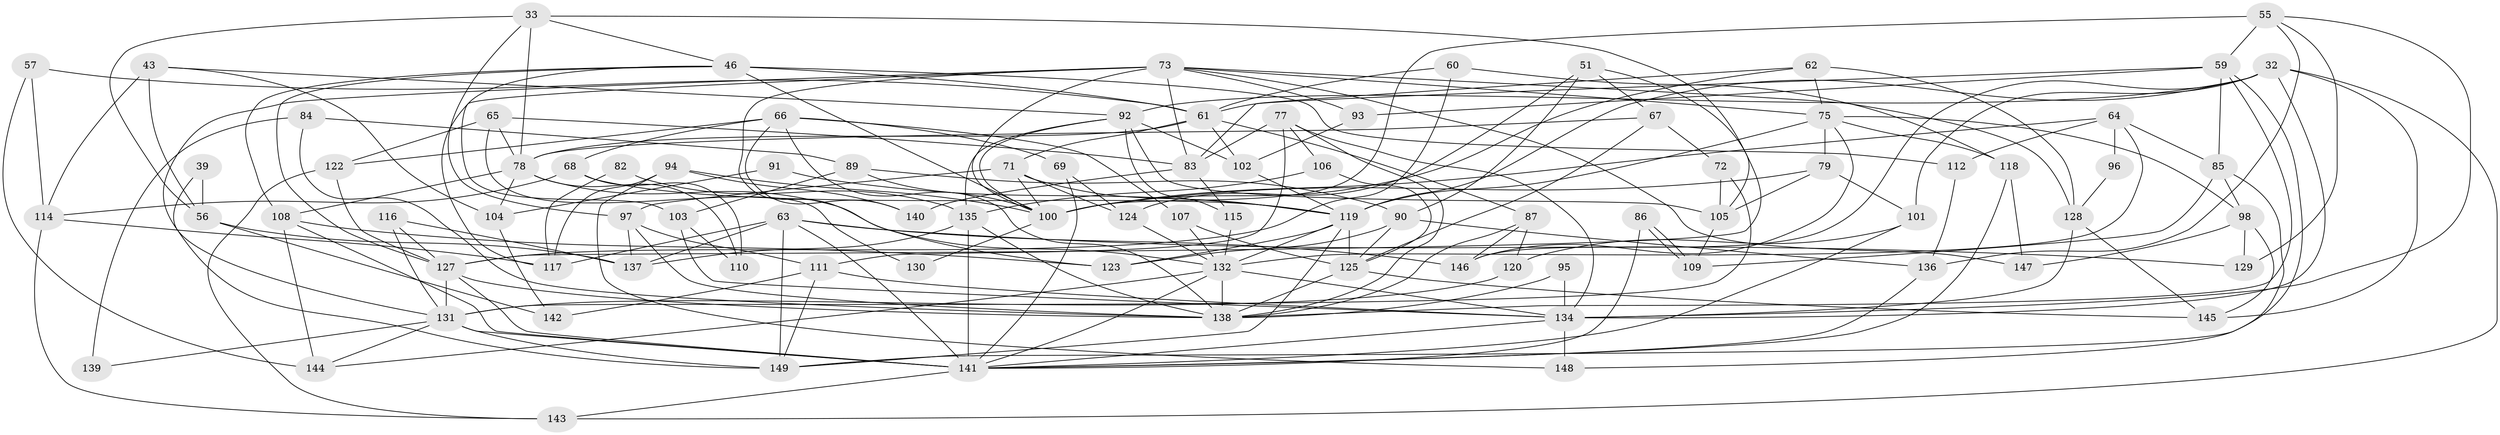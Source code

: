 // original degree distribution, {3: 0.2751677852348993, 5: 0.174496644295302, 2: 0.11409395973154363, 8: 0.006711409395973154, 6: 0.08053691275167785, 4: 0.3087248322147651, 7: 0.03355704697986577, 10: 0.006711409395973154}
// Generated by graph-tools (version 1.1) at 2025/52/03/04/25 21:52:57]
// undirected, 89 vertices, 215 edges
graph export_dot {
graph [start="1"]
  node [color=gray90,style=filled];
  32 [super="+6+24"];
  33 [super="+20"];
  39;
  43 [super="+3"];
  46 [super="+31"];
  51;
  55;
  56;
  57;
  59 [super="+28"];
  60 [super="+15"];
  61 [super="+14"];
  62;
  63 [super="+45+48"];
  64;
  65;
  66;
  67;
  68;
  69 [super="+26"];
  71 [super="+12"];
  72 [super="+13"];
  73 [super="+44"];
  75 [super="+38"];
  77 [super="+1"];
  78 [super="+9"];
  79;
  82;
  83;
  84;
  85;
  86;
  87;
  89;
  90 [super="+50"];
  91;
  92 [super="+37"];
  93;
  94;
  95;
  96;
  97;
  98;
  100 [super="+40+7"];
  101;
  102;
  103;
  104;
  105;
  106;
  107;
  108;
  109;
  110;
  111 [super="+42"];
  112;
  114 [super="+10"];
  115;
  116;
  117 [super="+16"];
  118;
  119 [super="+49"];
  120;
  122;
  123;
  124;
  125 [super="+74"];
  127 [super="+53"];
  128 [super="+99"];
  129;
  130;
  131 [super="+8+58"];
  132 [super="+80+113"];
  134 [super="+36+88"];
  135;
  136;
  137 [super="+19"];
  138 [super="+76+29+35"];
  139;
  140;
  141 [super="+126+81+133"];
  142;
  143 [super="+23"];
  144;
  145;
  146;
  147 [super="+41"];
  148;
  149 [super="+22+121"];
  32 -- 146;
  32 -- 145;
  32 -- 101;
  32 -- 134 [weight=3];
  32 -- 119;
  32 -- 92;
  32 -- 143;
  33 -- 105;
  33 -- 78;
  33 -- 97;
  33 -- 56;
  33 -- 46;
  39 -- 149;
  39 -- 56;
  43 -- 56;
  43 -- 104;
  43 -- 114 [weight=2];
  43 -- 92;
  46 -- 108;
  46 -- 61;
  46 -- 100 [weight=2];
  46 -- 112;
  46 -- 103;
  46 -- 127;
  51 -- 67;
  51 -- 124;
  51 -- 127;
  51 -- 90;
  55 -- 136;
  55 -- 59 [weight=2];
  55 -- 129;
  55 -- 134;
  55 -- 100;
  56 -- 137;
  56 -- 142;
  57 -- 114;
  57 -- 144;
  57 -- 61;
  59 -- 93;
  59 -- 85;
  59 -- 138;
  59 -- 61;
  59 -- 149;
  60 -- 127 [weight=2];
  60 -- 118 [weight=2];
  60 -- 61;
  61 -- 102;
  61 -- 71;
  61 -- 87;
  61 -- 78;
  62 -- 83;
  62 -- 75;
  62 -- 128;
  62 -- 100;
  63 -- 146;
  63 -- 129;
  63 -- 149;
  63 -- 137;
  63 -- 141;
  63 -- 117 [weight=2];
  64 -- 112;
  64 -- 85;
  64 -- 96;
  64 -- 100;
  64 -- 132;
  65 -- 122;
  65 -- 83;
  65 -- 78;
  65 -- 130;
  66 -- 68;
  66 -- 107;
  66 -- 69;
  66 -- 122;
  66 -- 140;
  66 -- 138;
  67 -- 72 [weight=2];
  67 -- 78;
  67 -- 125;
  68 -- 110;
  68 -- 114;
  68 -- 119;
  69 -- 124;
  69 -- 141;
  71 -- 124;
  71 -- 97;
  71 -- 119;
  71 -- 100;
  72 -- 105;
  72 -- 131 [weight=2];
  73 -- 123;
  73 -- 117;
  73 -- 131 [weight=2];
  73 -- 128 [weight=2];
  73 -- 83;
  73 -- 75;
  73 -- 93;
  73 -- 100;
  73 -- 147;
  75 -- 98;
  75 -- 146;
  75 -- 118;
  75 -- 119;
  75 -- 79;
  77 -- 106;
  77 -- 83;
  77 -- 111;
  77 -- 134;
  77 -- 138;
  78 -- 108;
  78 -- 110;
  78 -- 104;
  78 -- 132;
  79 -- 101;
  79 -- 105;
  79 -- 100;
  82 -- 117;
  82 -- 135;
  83 -- 140;
  83 -- 115;
  84 -- 89;
  84 -- 139;
  84 -- 138;
  85 -- 109;
  85 -- 98;
  85 -- 148;
  86 -- 109;
  86 -- 109;
  86 -- 141;
  87 -- 120;
  87 -- 146;
  87 -- 138;
  89 -- 103;
  89 -- 90;
  89 -- 100;
  90 -- 136;
  90 -- 123;
  90 -- 125;
  91 -- 104;
  91 -- 119;
  92 -- 105;
  92 -- 102;
  92 -- 100;
  92 -- 115;
  92 -- 135;
  93 -- 102;
  94 -- 148;
  94 -- 140;
  94 -- 100;
  94 -- 117;
  95 -- 138;
  95 -- 134;
  96 -- 128;
  97 -- 111;
  97 -- 137;
  97 -- 138;
  98 -- 129;
  98 -- 145;
  98 -- 147;
  100 -- 130;
  101 -- 120;
  101 -- 141;
  102 -- 119;
  103 -- 110;
  103 -- 134;
  104 -- 142;
  105 -- 109;
  106 -- 135;
  106 -- 125;
  107 -- 132;
  107 -- 125;
  108 -- 144;
  108 -- 123;
  108 -- 141;
  111 -- 134;
  111 -- 149;
  111 -- 142;
  112 -- 136;
  114 -- 143;
  114 -- 117;
  115 -- 132;
  116 -- 127;
  116 -- 137;
  116 -- 131;
  118 -- 141;
  118 -- 147;
  119 -- 125 [weight=2];
  119 -- 149;
  119 -- 123;
  119 -- 132;
  120 -- 131;
  122 -- 143;
  122 -- 127;
  124 -- 132;
  125 -- 145;
  125 -- 138 [weight=2];
  127 -- 141;
  127 -- 138 [weight=2];
  127 -- 131;
  128 -- 145;
  128 -- 134;
  131 -- 141 [weight=4];
  131 -- 139;
  131 -- 144;
  131 -- 149 [weight=2];
  132 -- 141;
  132 -- 138 [weight=2];
  132 -- 134 [weight=2];
  132 -- 144;
  134 -- 148;
  134 -- 141 [weight=2];
  135 -- 137;
  135 -- 141;
  135 -- 138;
  136 -- 141;
  141 -- 143;
}
